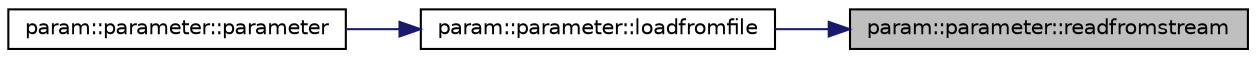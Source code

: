 digraph "param::parameter::readfromstream"
{
 // LATEX_PDF_SIZE
  edge [fontname="Helvetica",fontsize="10",labelfontname="Helvetica",labelfontsize="10"];
  node [fontname="Helvetica",fontsize="10",shape=record];
  rankdir="RL";
  Node1 [label="param::parameter::readfromstream",height=0.2,width=0.4,color="black", fillcolor="grey75", style="filled", fontcolor="black",tooltip=" "];
  Node1 -> Node2 [dir="back",color="midnightblue",fontsize="10",style="solid",fontname="Helvetica"];
  Node2 [label="param::parameter::loadfromfile",height=0.2,width=0.4,color="black", fillcolor="white", style="filled",URL="$classparam_1_1parameter.html#a2264f026909350dd4ad9f411550df419",tooltip=" "];
  Node2 -> Node3 [dir="back",color="midnightblue",fontsize="10",style="solid",fontname="Helvetica"];
  Node3 [label="param::parameter::parameter",height=0.2,width=0.4,color="black", fillcolor="white", style="filled",URL="$classparam_1_1parameter.html#a811db3e107026b441ee970e2da581dab",tooltip=" "];
}
